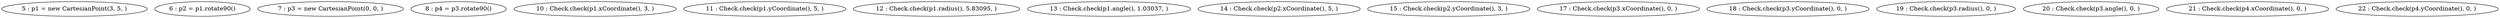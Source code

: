 digraph G {
"5 : p1 = new CartesianPoint(3, 5, )"
"6 : p2 = p1.rotate90()"
"7 : p3 = new CartesianPoint(0, 0, )"
"8 : p4 = p3.rotate90()"
"10 : Check.check(p1.xCoordinate(), 3, )"
"11 : Check.check(p1.yCoordinate(), 5, )"
"12 : Check.check(p1.radius(), 5.83095, )"
"13 : Check.check(p1.angle(), 1.03037, )"
"14 : Check.check(p2.xCoordinate(), 5, )"
"15 : Check.check(p2.yCoordinate(), 3, )"
"17 : Check.check(p3.xCoordinate(), 0, )"
"18 : Check.check(p3.yCoordinate(), 0, )"
"19 : Check.check(p3.radius(), 0, )"
"20 : Check.check(p3.angle(), 0, )"
"21 : Check.check(p4.xCoordinate(), 0, )"
"22 : Check.check(p4.yCoordinate(), 0, )"
}